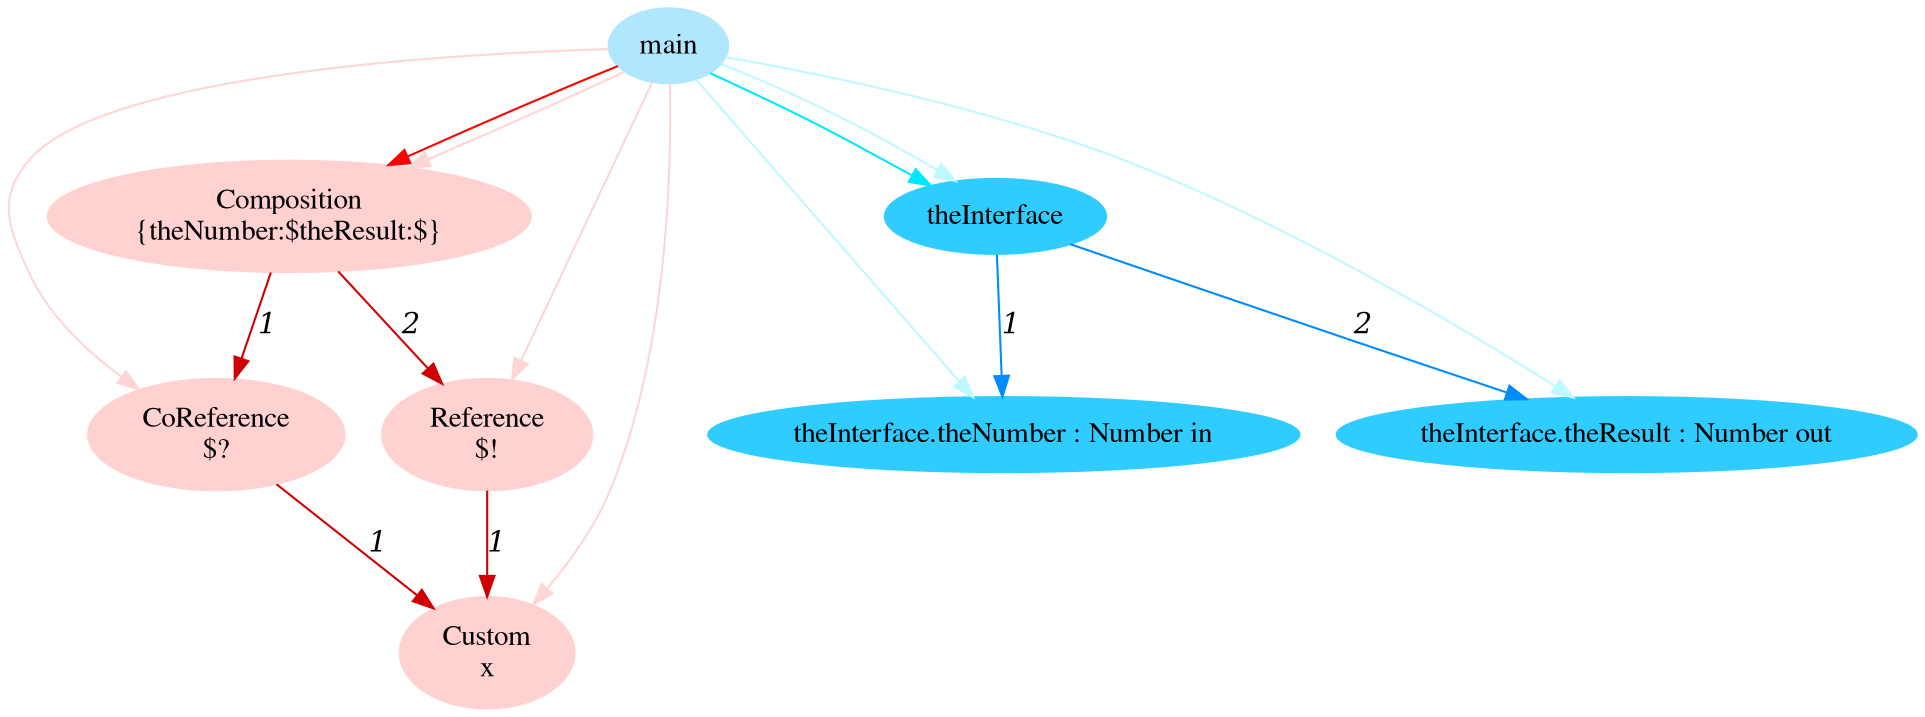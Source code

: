 digraph g{node_14929 [shape="ellipse", style="filled", color="#ffd1d1", fontname="Times", label="Custom
x" ]
node_14933 [shape="ellipse", style="filled", color="#ffd1d1", fontname="Times", label="CoReference
$?" ]
node_14937 [shape="ellipse", style="filled", color="#ffd1d1", fontname="Times", label="Reference
$!" ]
node_14941 [shape="ellipse", style="filled", color="#ffd1d1", fontname="Times", label="Composition
{theNumber:$theResult:$}" ]
node_14904 [shape="ellipse", style="filled", color="#afe7ff", fontname="Times", label="main" ]
node_14905 [shape="ellipse", style="filled", color="#2fcdff", fontname="Times", label="theInterface" ]
node_14906 [shape="ellipse", style="filled", color="#2fcdff", fontname="Times", label="theInterface.theNumber : Number in" ]
node_14908 [shape="ellipse", style="filled", color="#2fcdff", fontname="Times", label="theInterface.theResult : Number out" ]
node_14933 -> node_14929 [dir=forward, arrowHead=normal, fontname="Times-Italic", arrowsize=1, color="#d00000", label="1",  headlabel="", taillabel="" ]
node_14937 -> node_14929 [dir=forward, arrowHead=normal, fontname="Times-Italic", arrowsize=1, color="#d00000", label="1",  headlabel="", taillabel="" ]
node_14941 -> node_14933 [dir=forward, arrowHead=normal, fontname="Times-Italic", arrowsize=1, color="#d00000", label="1",  headlabel="", taillabel="" ]
node_14941 -> node_14937 [dir=forward, arrowHead=normal, fontname="Times-Italic", arrowsize=1, color="#d00000", label="2",  headlabel="", taillabel="" ]
node_14904 -> node_14941 [dir=forward, arrowHead=normal, fontname="Times-Italic", arrowsize=1, color="#ff0000", label="",  headlabel="", taillabel="" ]
node_14904 -> node_14929 [dir=forward, arrowHead=normal, fontname="Times-Italic", arrowsize=1, color="#ffd5d5", label="",  headlabel="", taillabel="" ]
node_14904 -> node_14933 [dir=forward, arrowHead=normal, fontname="Times-Italic", arrowsize=1, color="#ffd5d5", label="",  headlabel="", taillabel="" ]
node_14904 -> node_14937 [dir=forward, arrowHead=normal, fontname="Times-Italic", arrowsize=1, color="#ffd5d5", label="",  headlabel="", taillabel="" ]
node_14904 -> node_14941 [dir=forward, arrowHead=normal, fontname="Times-Italic", arrowsize=1, color="#ffd5d5", label="",  headlabel="", taillabel="" ]
node_14904 -> node_14905 [dir=forward, arrowHead=normal, fontname="Times-Italic", arrowsize=1, color="#00e8ff", label="",  headlabel="", taillabel="" ]
node_14904 -> node_14906 [dir=forward, arrowHead=normal, fontname="Times-Italic", arrowsize=1, color="#bef9ff", label="",  headlabel="", taillabel="" ]
node_14904 -> node_14908 [dir=forward, arrowHead=normal, fontname="Times-Italic", arrowsize=1, color="#bef9ff", label="",  headlabel="", taillabel="" ]
node_14904 -> node_14905 [dir=forward, arrowHead=normal, fontname="Times-Italic", arrowsize=1, color="#bef9ff", label="",  headlabel="", taillabel="" ]
node_14905 -> node_14906 [dir=forward, arrowHead=normal, fontname="Times-Italic", arrowsize=1, color="#008cff", label="1",  headlabel="", taillabel="" ]
node_14905 -> node_14908 [dir=forward, arrowHead=normal, fontname="Times-Italic", arrowsize=1, color="#008cff", label="2",  headlabel="", taillabel="" ]
}